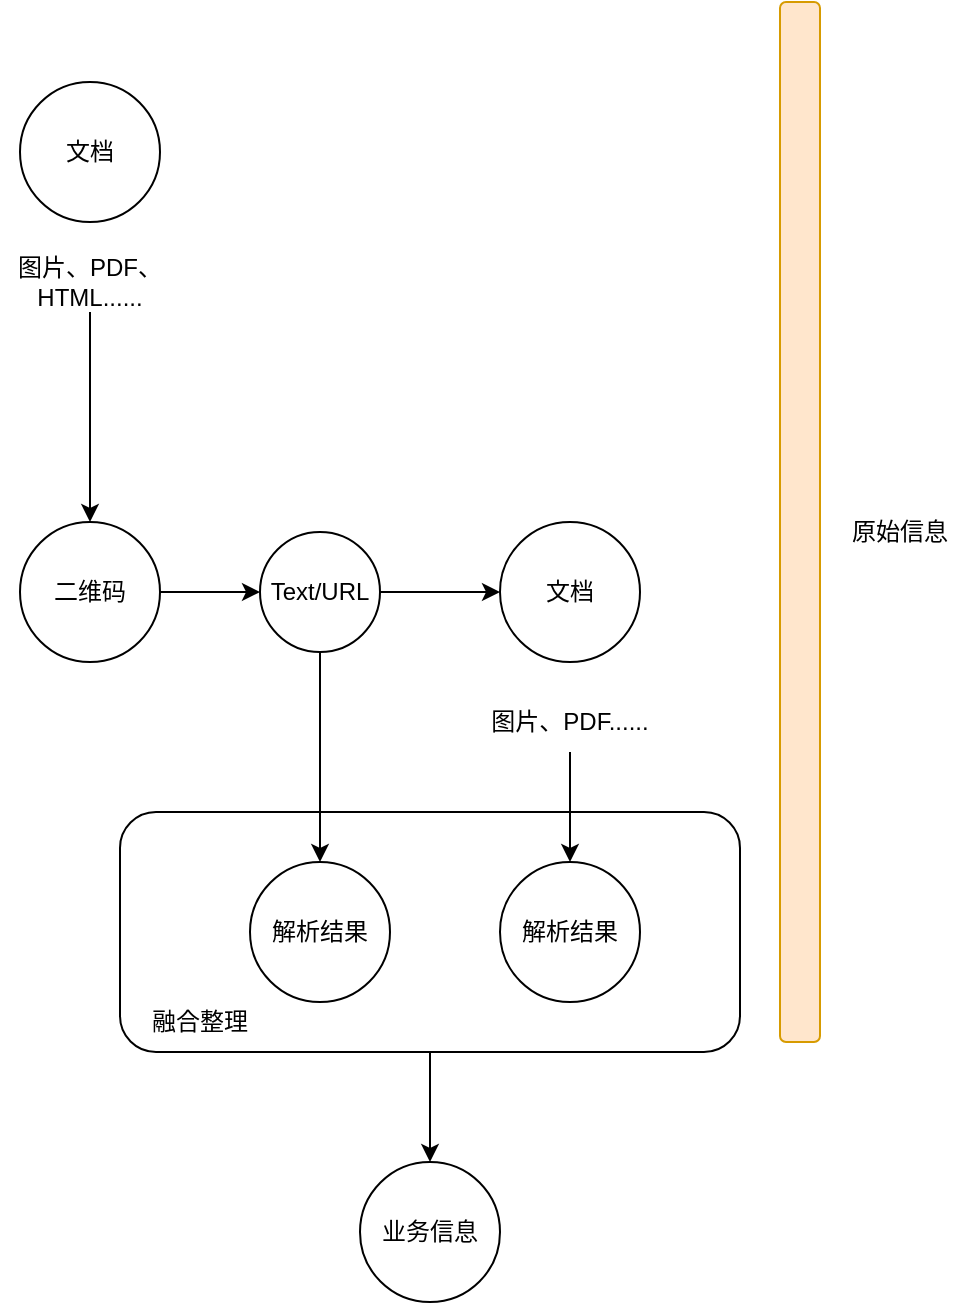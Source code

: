 <mxfile version="24.2.3" type="github">
  <diagram name="Page-1" id="nOhjvLSkiI6Gft-o41ZN">
    <mxGraphModel dx="1194" dy="756" grid="1" gridSize="10" guides="1" tooltips="1" connect="1" arrows="1" fold="1" page="1" pageScale="1" pageWidth="850" pageHeight="1100" math="0" shadow="0">
      <root>
        <mxCell id="0" />
        <mxCell id="1" parent="0" />
        <mxCell id="dDIRc1-SOkfvqXcVqXz5-1" value="文档" style="ellipse;whiteSpace=wrap;html=1;aspect=fixed;" vertex="1" parent="1">
          <mxGeometry x="30" y="90" width="70" height="70" as="geometry" />
        </mxCell>
        <mxCell id="dDIRc1-SOkfvqXcVqXz5-11" style="edgeStyle=orthogonalEdgeStyle;rounded=0;orthogonalLoop=1;jettySize=auto;html=1;" edge="1" parent="1" source="dDIRc1-SOkfvqXcVqXz5-2" target="dDIRc1-SOkfvqXcVqXz5-10">
          <mxGeometry relative="1" as="geometry" />
        </mxCell>
        <mxCell id="dDIRc1-SOkfvqXcVqXz5-2" value="图片、PDF、HTML......" style="text;html=1;align=center;verticalAlign=middle;whiteSpace=wrap;rounded=0;" vertex="1" parent="1">
          <mxGeometry x="20" y="175" width="90" height="30" as="geometry" />
        </mxCell>
        <mxCell id="dDIRc1-SOkfvqXcVqXz5-15" style="edgeStyle=orthogonalEdgeStyle;rounded=0;orthogonalLoop=1;jettySize=auto;html=1;entryX=0;entryY=0.5;entryDx=0;entryDy=0;" edge="1" parent="1" source="dDIRc1-SOkfvqXcVqXz5-10" target="dDIRc1-SOkfvqXcVqXz5-13">
          <mxGeometry relative="1" as="geometry" />
        </mxCell>
        <mxCell id="dDIRc1-SOkfvqXcVqXz5-10" value="二维码" style="ellipse;whiteSpace=wrap;html=1;aspect=fixed;" vertex="1" parent="1">
          <mxGeometry x="30" y="310" width="70" height="70" as="geometry" />
        </mxCell>
        <mxCell id="dDIRc1-SOkfvqXcVqXz5-24" style="edgeStyle=orthogonalEdgeStyle;rounded=0;orthogonalLoop=1;jettySize=auto;html=1;" edge="1" parent="1" source="dDIRc1-SOkfvqXcVqXz5-13" target="dDIRc1-SOkfvqXcVqXz5-18">
          <mxGeometry relative="1" as="geometry" />
        </mxCell>
        <mxCell id="dDIRc1-SOkfvqXcVqXz5-26" style="edgeStyle=orthogonalEdgeStyle;rounded=0;orthogonalLoop=1;jettySize=auto;html=1;" edge="1" parent="1" source="dDIRc1-SOkfvqXcVqXz5-13" target="dDIRc1-SOkfvqXcVqXz5-25">
          <mxGeometry relative="1" as="geometry" />
        </mxCell>
        <mxCell id="dDIRc1-SOkfvqXcVqXz5-13" value="Text/URL" style="ellipse;whiteSpace=wrap;html=1;aspect=fixed;" vertex="1" parent="1">
          <mxGeometry x="150" y="315" width="60" height="60" as="geometry" />
        </mxCell>
        <mxCell id="dDIRc1-SOkfvqXcVqXz5-18" value="文档" style="ellipse;whiteSpace=wrap;html=1;aspect=fixed;" vertex="1" parent="1">
          <mxGeometry x="270" y="310" width="70" height="70" as="geometry" />
        </mxCell>
        <mxCell id="dDIRc1-SOkfvqXcVqXz5-28" style="edgeStyle=orthogonalEdgeStyle;rounded=0;orthogonalLoop=1;jettySize=auto;html=1;" edge="1" parent="1" source="dDIRc1-SOkfvqXcVqXz5-19" target="dDIRc1-SOkfvqXcVqXz5-27">
          <mxGeometry relative="1" as="geometry" />
        </mxCell>
        <mxCell id="dDIRc1-SOkfvqXcVqXz5-19" value="图片、PDF......" style="text;html=1;align=center;verticalAlign=middle;whiteSpace=wrap;rounded=0;" vertex="1" parent="1">
          <mxGeometry x="260" y="395" width="90" height="30" as="geometry" />
        </mxCell>
        <mxCell id="dDIRc1-SOkfvqXcVqXz5-33" style="edgeStyle=orthogonalEdgeStyle;rounded=0;orthogonalLoop=1;jettySize=auto;html=1;" edge="1" parent="1" source="dDIRc1-SOkfvqXcVqXz5-29" target="dDIRc1-SOkfvqXcVqXz5-32">
          <mxGeometry relative="1" as="geometry" />
        </mxCell>
        <mxCell id="dDIRc1-SOkfvqXcVqXz5-29" value="" style="rounded=1;whiteSpace=wrap;html=1;fillColor=none;" vertex="1" parent="1">
          <mxGeometry x="80" y="455" width="310" height="120" as="geometry" />
        </mxCell>
        <mxCell id="dDIRc1-SOkfvqXcVqXz5-25" value="解析结果" style="ellipse;whiteSpace=wrap;html=1;aspect=fixed;" vertex="1" parent="1">
          <mxGeometry x="145" y="480" width="70" height="70" as="geometry" />
        </mxCell>
        <mxCell id="dDIRc1-SOkfvqXcVqXz5-27" value="解析结果" style="ellipse;whiteSpace=wrap;html=1;aspect=fixed;" vertex="1" parent="1">
          <mxGeometry x="270" y="480" width="70" height="70" as="geometry" />
        </mxCell>
        <mxCell id="dDIRc1-SOkfvqXcVqXz5-30" value="融合整理" style="text;html=1;align=center;verticalAlign=middle;whiteSpace=wrap;rounded=0;" vertex="1" parent="1">
          <mxGeometry x="90" y="545" width="60" height="30" as="geometry" />
        </mxCell>
        <mxCell id="dDIRc1-SOkfvqXcVqXz5-32" value="业务信息" style="ellipse;whiteSpace=wrap;html=1;aspect=fixed;" vertex="1" parent="1">
          <mxGeometry x="200" y="630" width="70" height="70" as="geometry" />
        </mxCell>
        <mxCell id="dDIRc1-SOkfvqXcVqXz5-36" value="" style="rounded=1;whiteSpace=wrap;html=1;fillColor=#ffe6cc;strokeColor=#d79b00;" vertex="1" parent="1">
          <mxGeometry x="410" y="50" width="20" height="520" as="geometry" />
        </mxCell>
        <mxCell id="dDIRc1-SOkfvqXcVqXz5-37" value="原始信息" style="text;html=1;align=center;verticalAlign=middle;whiteSpace=wrap;rounded=0;" vertex="1" parent="1">
          <mxGeometry x="440" y="300" width="60" height="30" as="geometry" />
        </mxCell>
      </root>
    </mxGraphModel>
  </diagram>
</mxfile>
